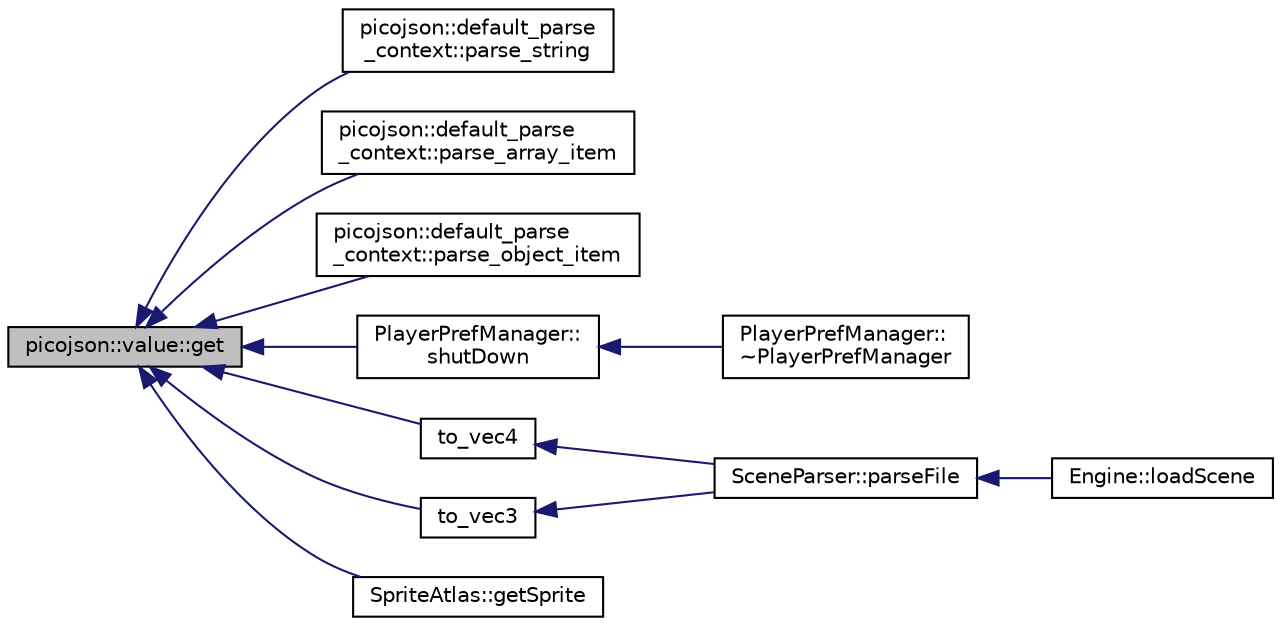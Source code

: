 digraph "picojson::value::get"
{
  edge [fontname="Helvetica",fontsize="10",labelfontname="Helvetica",labelfontsize="10"];
  node [fontname="Helvetica",fontsize="10",shape=record];
  rankdir="LR";
  Node41 [label="picojson::value::get",height=0.2,width=0.4,color="black", fillcolor="grey75", style="filled", fontcolor="black"];
  Node41 -> Node42 [dir="back",color="midnightblue",fontsize="10",style="solid",fontname="Helvetica"];
  Node42 [label="picojson::default_parse\l_context::parse_string",height=0.2,width=0.4,color="black", fillcolor="white", style="filled",URL="$classpicojson_1_1default__parse__context.html#a476c7d30a5cf382b48201ec64585c2f3"];
  Node41 -> Node43 [dir="back",color="midnightblue",fontsize="10",style="solid",fontname="Helvetica"];
  Node43 [label="picojson::default_parse\l_context::parse_array_item",height=0.2,width=0.4,color="black", fillcolor="white", style="filled",URL="$classpicojson_1_1default__parse__context.html#a5f65224e655633b20c1f8c5967c153bb"];
  Node41 -> Node44 [dir="back",color="midnightblue",fontsize="10",style="solid",fontname="Helvetica"];
  Node44 [label="picojson::default_parse\l_context::parse_object_item",height=0.2,width=0.4,color="black", fillcolor="white", style="filled",URL="$classpicojson_1_1default__parse__context.html#adf71929b098e4f4b5c32222af149655a"];
  Node41 -> Node45 [dir="back",color="midnightblue",fontsize="10",style="solid",fontname="Helvetica"];
  Node45 [label="PlayerPrefManager::\lshutDown",height=0.2,width=0.4,color="black", fillcolor="white", style="filled",URL="$class_player_pref_manager.html#af395e5a4b0d8a749416dd6f3c415ca2b"];
  Node45 -> Node46 [dir="back",color="midnightblue",fontsize="10",style="solid",fontname="Helvetica"];
  Node46 [label="PlayerPrefManager::\l~PlayerPrefManager",height=0.2,width=0.4,color="black", fillcolor="white", style="filled",URL="$class_player_pref_manager.html#a594e8fd11a2a5476a8a06e53253214bb"];
  Node41 -> Node47 [dir="back",color="midnightblue",fontsize="10",style="solid",fontname="Helvetica"];
  Node47 [label="to_vec4",height=0.2,width=0.4,color="black", fillcolor="white", style="filled",URL="$_scene_parser_8cpp.html#a0a3abae35f7aec2cb39e7e1c7eba5ea0"];
  Node47 -> Node48 [dir="back",color="midnightblue",fontsize="10",style="solid",fontname="Helvetica"];
  Node48 [label="SceneParser::parseFile",height=0.2,width=0.4,color="black", fillcolor="white", style="filled",URL="$class_scene_parser.html#a3f69f475dee046264762e618e70b78e6"];
  Node48 -> Node49 [dir="back",color="midnightblue",fontsize="10",style="solid",fontname="Helvetica"];
  Node49 [label="Engine::loadScene",height=0.2,width=0.4,color="black", fillcolor="white", style="filled",URL="$class_engine.html#a7acc08d07a4abd266a81b1be981b6c47"];
  Node41 -> Node50 [dir="back",color="midnightblue",fontsize="10",style="solid",fontname="Helvetica"];
  Node50 [label="to_vec3",height=0.2,width=0.4,color="black", fillcolor="white", style="filled",URL="$_scene_parser_8cpp.html#aebf61d8c060020f4498f29f7ba6e85f5"];
  Node50 -> Node48 [dir="back",color="midnightblue",fontsize="10",style="solid",fontname="Helvetica"];
  Node41 -> Node51 [dir="back",color="midnightblue",fontsize="10",style="solid",fontname="Helvetica"];
  Node51 [label="SpriteAtlas::getSprite",height=0.2,width=0.4,color="black", fillcolor="white", style="filled",URL="$class_sprite_atlas.html#a9526869f34f1e50bafc9cdc2d85dbc7c"];
}
